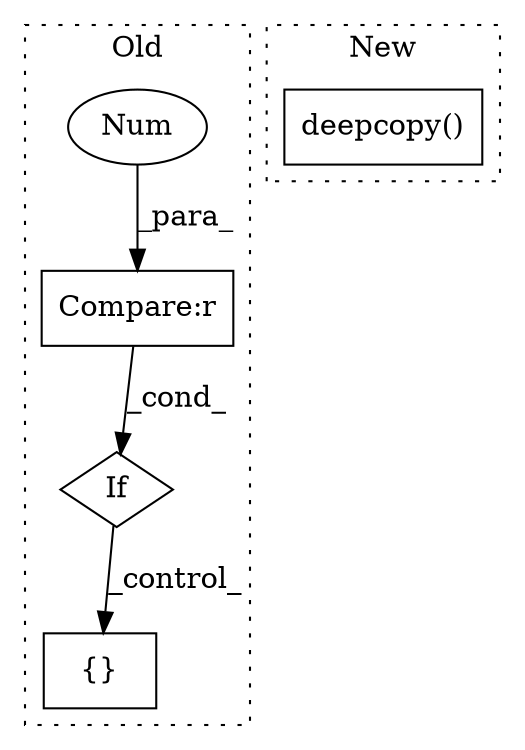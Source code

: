 digraph G {
subgraph cluster0 {
1 [label="If" a="96" s="7090" l="3" shape="diamond"];
3 [label="Compare:r" a="40" s="7093" l="37" shape="box"];
4 [label="Num" a="76" s="7093" l="1" shape="ellipse"];
5 [label="{}" a="59" s="7345,7345" l="2,1" shape="box"];
label = "Old";
style="dotted";
}
subgraph cluster1 {
2 [label="deepcopy()" a="75" s="7380,7431" l="14,1" shape="box"];
label = "New";
style="dotted";
}
1 -> 5 [label="_control_"];
3 -> 1 [label="_cond_"];
4 -> 3 [label="_para_"];
}